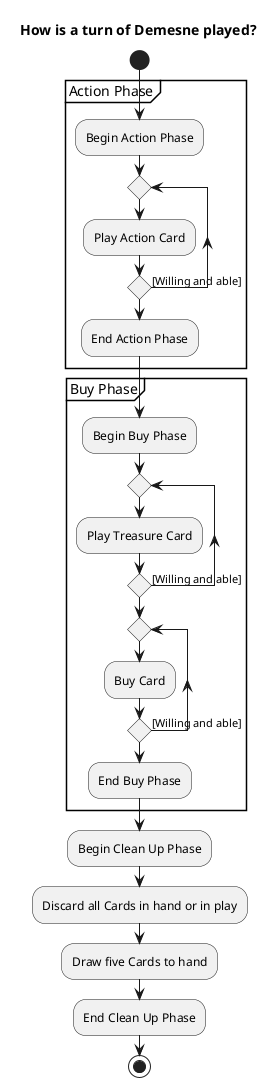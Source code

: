 @startuml
title How is a turn of Demesne played?

start

partition Action Phase {
  :Begin Action Phase;

  repeat
    :Play Action Card;
  repeat while () is ([Willing and able])

  :End Action Phase;
}

partition Buy Phase {
  :Begin Buy Phase;

  repeat
    :Play Treasure Card;
  repeat while () is ([Willing and able])

  repeat
    :Buy Card;
  repeat while () is ([Willing and able])

  :End Buy Phase;
}

:Begin Clean Up Phase;

:Discard all Cards in hand or in play;

:Draw five Cards to hand;

:End Clean Up Phase;

stop

@enduml
